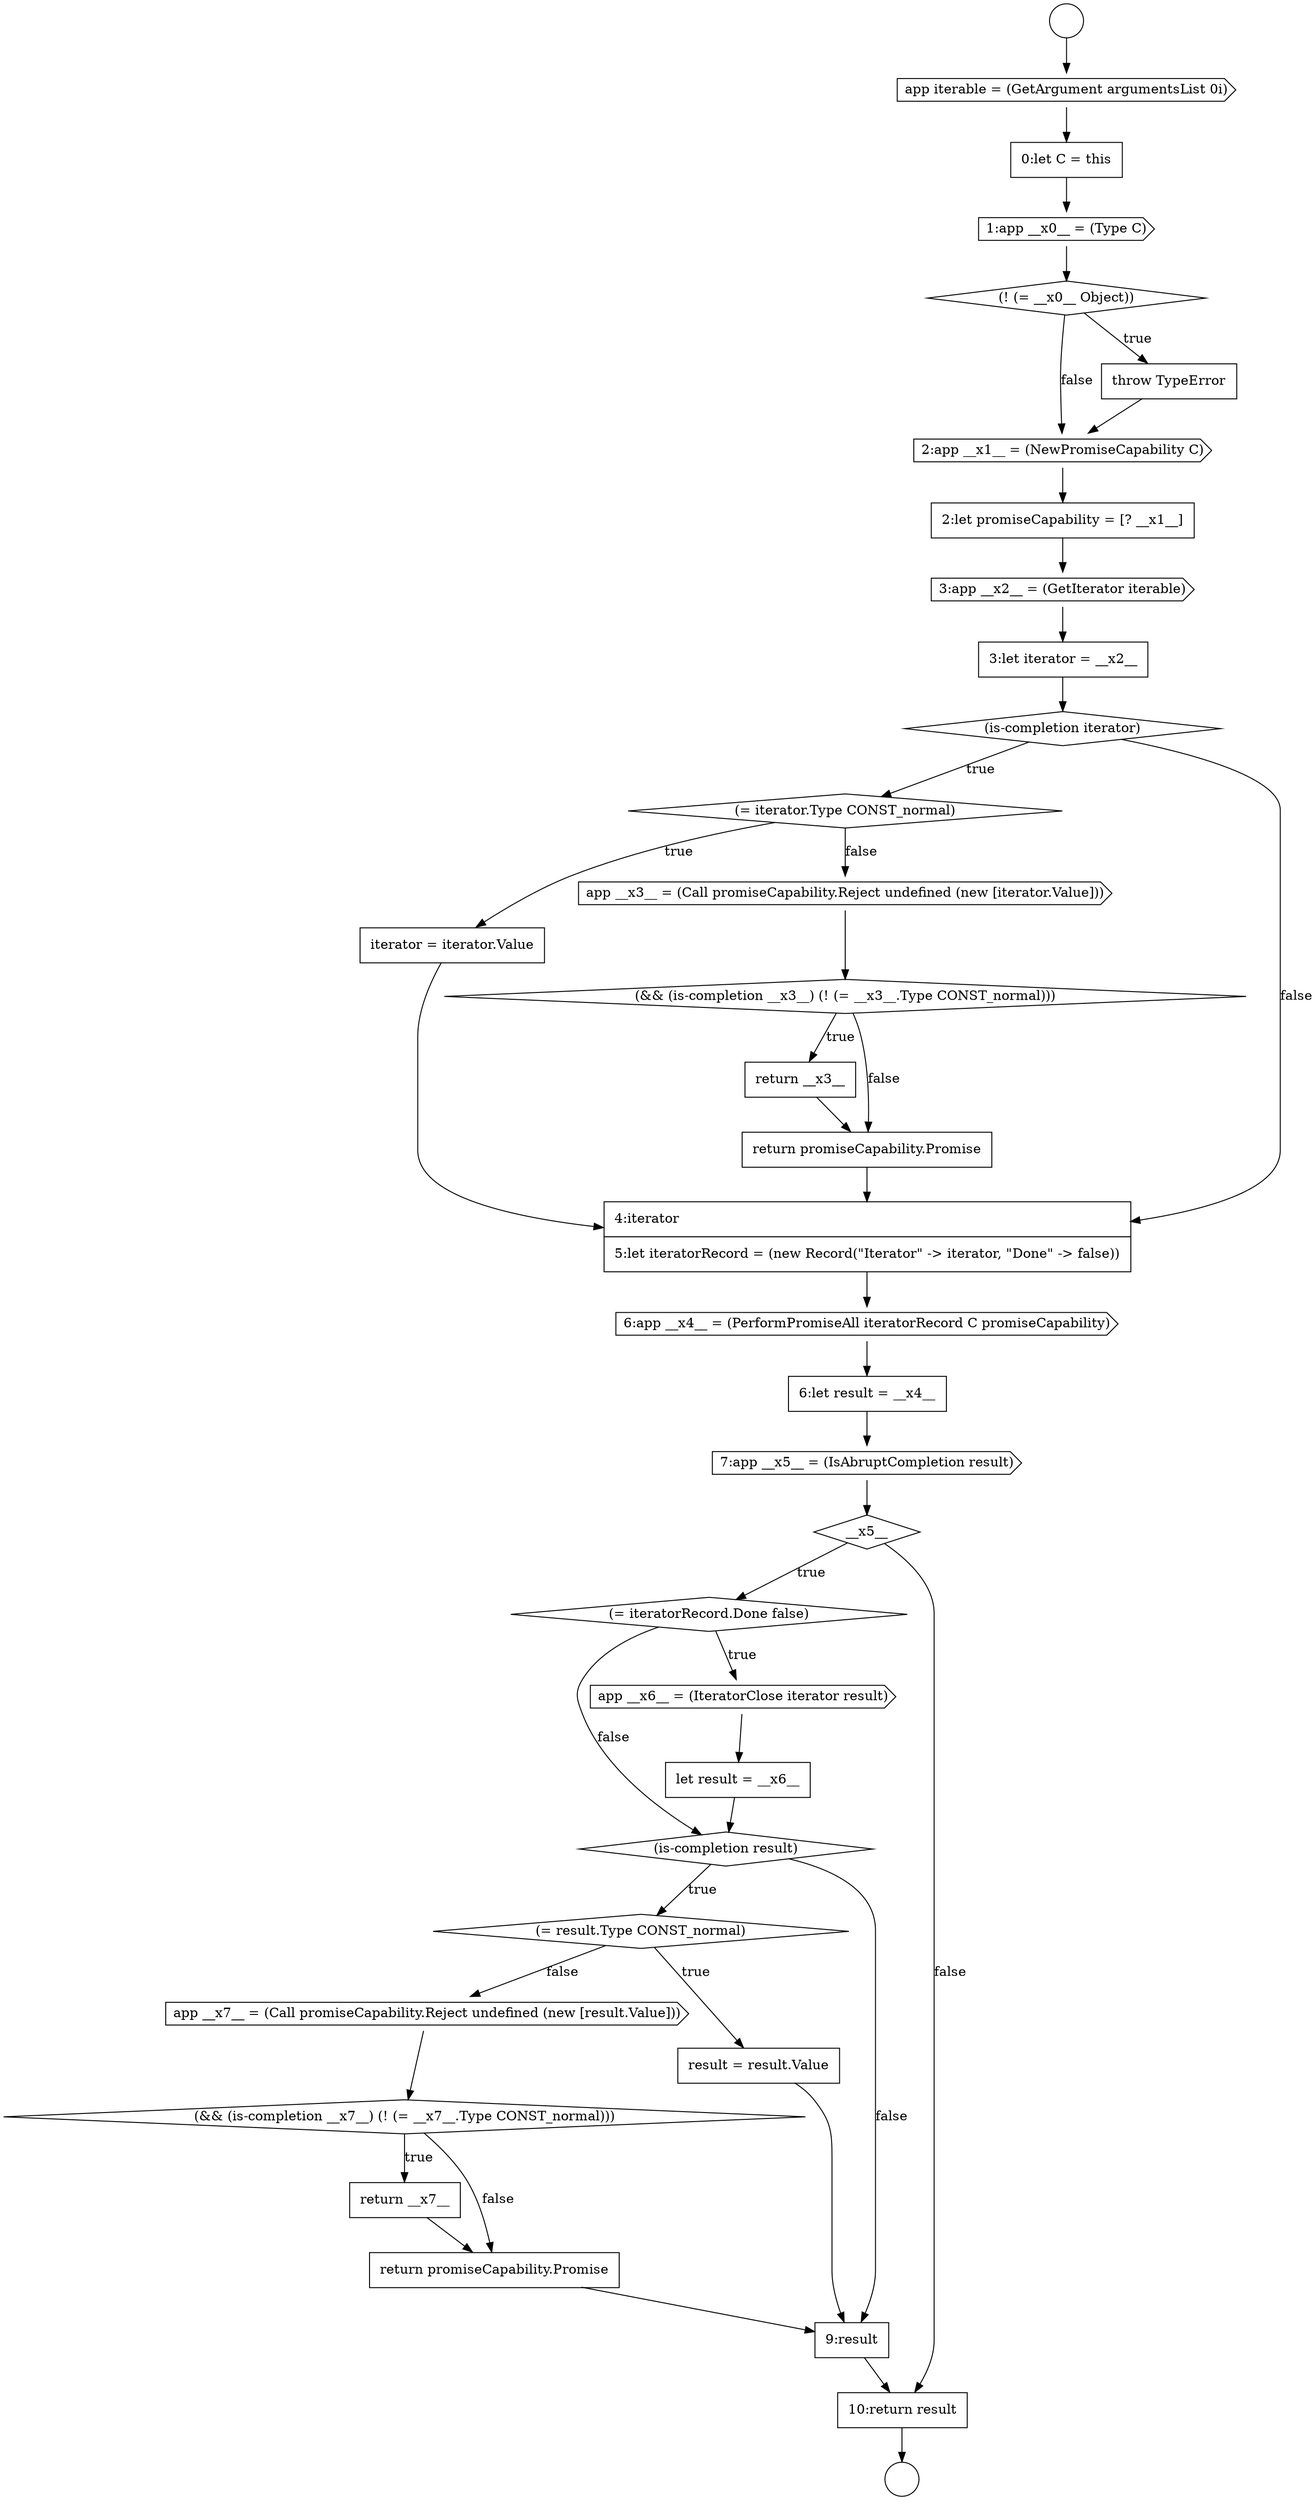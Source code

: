 digraph {
  node16533 [shape=cds, label=<<font color="black">app __x7__ = (Call promiseCapability.Reject undefined (new [result.Value]))</font>> color="black" fillcolor="white" style=filled]
  node16530 [shape=diamond, label=<<font color="black">(is-completion result)</font>> color="black" fillcolor="white" style=filled]
  node16534 [shape=diamond, label=<<font color="black">(&amp;&amp; (is-completion __x7__) (! (= __x7__.Type CONST_normal)))</font>> color="black" fillcolor="white" style=filled]
  node16516 [shape=diamond, label=<<font color="black">(= iterator.Type CONST_normal)</font>> color="black" fillcolor="white" style=filled]
  node16524 [shape=none, margin=0, label=<<font color="black">
    <table border="0" cellborder="1" cellspacing="0" cellpadding="10">
      <tr><td align="left">6:let result = __x4__</td></tr>
    </table>
  </font>> color="black" fillcolor="white" style=filled]
  node16509 [shape=diamond, label=<<font color="black">(! (= __x0__ Object))</font>> color="black" fillcolor="white" style=filled]
  node16505 [shape=circle label=" " color="black" fillcolor="white" style=filled]
  node16532 [shape=none, margin=0, label=<<font color="black">
    <table border="0" cellborder="1" cellspacing="0" cellpadding="10">
      <tr><td align="left">result = result.Value</td></tr>
    </table>
  </font>> color="black" fillcolor="white" style=filled]
  node16535 [shape=none, margin=0, label=<<font color="black">
    <table border="0" cellborder="1" cellspacing="0" cellpadding="10">
      <tr><td align="left">return __x7__</td></tr>
    </table>
  </font>> color="black" fillcolor="white" style=filled]
  node16517 [shape=none, margin=0, label=<<font color="black">
    <table border="0" cellborder="1" cellspacing="0" cellpadding="10">
      <tr><td align="left">iterator = iterator.Value</td></tr>
    </table>
  </font>> color="black" fillcolor="white" style=filled]
  node16531 [shape=diamond, label=<<font color="black">(= result.Type CONST_normal)</font>> color="black" fillcolor="white" style=filled]
  node16514 [shape=none, margin=0, label=<<font color="black">
    <table border="0" cellborder="1" cellspacing="0" cellpadding="10">
      <tr><td align="left">3:let iterator = __x2__</td></tr>
    </table>
  </font>> color="black" fillcolor="white" style=filled]
  node16507 [shape=none, margin=0, label=<<font color="black">
    <table border="0" cellborder="1" cellspacing="0" cellpadding="10">
      <tr><td align="left">0:let C = this</td></tr>
    </table>
  </font>> color="black" fillcolor="white" style=filled]
  node16526 [shape=diamond, label=<<font color="black">__x5__</font>> color="black" fillcolor="white" style=filled]
  node16511 [shape=cds, label=<<font color="black">2:app __x1__ = (NewPromiseCapability C)</font>> color="black" fillcolor="white" style=filled]
  node16522 [shape=none, margin=0, label=<<font color="black">
    <table border="0" cellborder="1" cellspacing="0" cellpadding="10">
      <tr><td align="left">4:iterator</td></tr>
      <tr><td align="left">5:let iteratorRecord = (new Record(&quot;Iterator&quot; -&gt; iterator, &quot;Done&quot; -&gt; false))</td></tr>
    </table>
  </font>> color="black" fillcolor="white" style=filled]
  node16513 [shape=cds, label=<<font color="black">3:app __x2__ = (GetIterator iterable)</font>> color="black" fillcolor="white" style=filled]
  node16520 [shape=none, margin=0, label=<<font color="black">
    <table border="0" cellborder="1" cellspacing="0" cellpadding="10">
      <tr><td align="left">return __x3__</td></tr>
    </table>
  </font>> color="black" fillcolor="white" style=filled]
  node16523 [shape=cds, label=<<font color="black">6:app __x4__ = (PerformPromiseAll iteratorRecord C promiseCapability)</font>> color="black" fillcolor="white" style=filled]
  node16508 [shape=cds, label=<<font color="black">1:app __x0__ = (Type C)</font>> color="black" fillcolor="white" style=filled]
  node16527 [shape=diamond, label=<<font color="black">(= iteratorRecord.Done false)</font>> color="black" fillcolor="white" style=filled]
  node16512 [shape=none, margin=0, label=<<font color="black">
    <table border="0" cellborder="1" cellspacing="0" cellpadding="10">
      <tr><td align="left">2:let promiseCapability = [? __x1__]</td></tr>
    </table>
  </font>> color="black" fillcolor="white" style=filled]
  node16529 [shape=none, margin=0, label=<<font color="black">
    <table border="0" cellborder="1" cellspacing="0" cellpadding="10">
      <tr><td align="left">let result = __x6__</td></tr>
    </table>
  </font>> color="black" fillcolor="white" style=filled]
  node16536 [shape=none, margin=0, label=<<font color="black">
    <table border="0" cellborder="1" cellspacing="0" cellpadding="10">
      <tr><td align="left">return promiseCapability.Promise</td></tr>
    </table>
  </font>> color="black" fillcolor="white" style=filled]
  node16519 [shape=diamond, label=<<font color="black">(&amp;&amp; (is-completion __x3__) (! (= __x3__.Type CONST_normal)))</font>> color="black" fillcolor="white" style=filled]
  node16504 [shape=circle label=" " color="black" fillcolor="white" style=filled]
  node16528 [shape=cds, label=<<font color="black">app __x6__ = (IteratorClose iterator result)</font>> color="black" fillcolor="white" style=filled]
  node16537 [shape=none, margin=0, label=<<font color="black">
    <table border="0" cellborder="1" cellspacing="0" cellpadding="10">
      <tr><td align="left">9:result</td></tr>
    </table>
  </font>> color="black" fillcolor="white" style=filled]
  node16515 [shape=diamond, label=<<font color="black">(is-completion iterator)</font>> color="black" fillcolor="white" style=filled]
  node16518 [shape=cds, label=<<font color="black">app __x3__ = (Call promiseCapability.Reject undefined (new [iterator.Value]))</font>> color="black" fillcolor="white" style=filled]
  node16538 [shape=none, margin=0, label=<<font color="black">
    <table border="0" cellborder="1" cellspacing="0" cellpadding="10">
      <tr><td align="left">10:return result</td></tr>
    </table>
  </font>> color="black" fillcolor="white" style=filled]
  node16525 [shape=cds, label=<<font color="black">7:app __x5__ = (IsAbruptCompletion result)</font>> color="black" fillcolor="white" style=filled]
  node16510 [shape=none, margin=0, label=<<font color="black">
    <table border="0" cellborder="1" cellspacing="0" cellpadding="10">
      <tr><td align="left">throw TypeError</td></tr>
    </table>
  </font>> color="black" fillcolor="white" style=filled]
  node16506 [shape=cds, label=<<font color="black">app iterable = (GetArgument argumentsList 0i)</font>> color="black" fillcolor="white" style=filled]
  node16521 [shape=none, margin=0, label=<<font color="black">
    <table border="0" cellborder="1" cellspacing="0" cellpadding="10">
      <tr><td align="left">return promiseCapability.Promise</td></tr>
    </table>
  </font>> color="black" fillcolor="white" style=filled]
  node16515 -> node16516 [label=<<font color="black">true</font>> color="black"]
  node16515 -> node16522 [label=<<font color="black">false</font>> color="black"]
  node16522 -> node16523 [ color="black"]
  node16538 -> node16505 [ color="black"]
  node16532 -> node16537 [ color="black"]
  node16523 -> node16524 [ color="black"]
  node16527 -> node16528 [label=<<font color="black">true</font>> color="black"]
  node16527 -> node16530 [label=<<font color="black">false</font>> color="black"]
  node16507 -> node16508 [ color="black"]
  node16514 -> node16515 [ color="black"]
  node16509 -> node16510 [label=<<font color="black">true</font>> color="black"]
  node16509 -> node16511 [label=<<font color="black">false</font>> color="black"]
  node16512 -> node16513 [ color="black"]
  node16526 -> node16527 [label=<<font color="black">true</font>> color="black"]
  node16526 -> node16538 [label=<<font color="black">false</font>> color="black"]
  node16524 -> node16525 [ color="black"]
  node16506 -> node16507 [ color="black"]
  node16508 -> node16509 [ color="black"]
  node16530 -> node16531 [label=<<font color="black">true</font>> color="black"]
  node16530 -> node16537 [label=<<font color="black">false</font>> color="black"]
  node16510 -> node16511 [ color="black"]
  node16525 -> node16526 [ color="black"]
  node16528 -> node16529 [ color="black"]
  node16520 -> node16521 [ color="black"]
  node16516 -> node16517 [label=<<font color="black">true</font>> color="black"]
  node16516 -> node16518 [label=<<font color="black">false</font>> color="black"]
  node16537 -> node16538 [ color="black"]
  node16519 -> node16520 [label=<<font color="black">true</font>> color="black"]
  node16519 -> node16521 [label=<<font color="black">false</font>> color="black"]
  node16536 -> node16537 [ color="black"]
  node16534 -> node16535 [label=<<font color="black">true</font>> color="black"]
  node16534 -> node16536 [label=<<font color="black">false</font>> color="black"]
  node16511 -> node16512 [ color="black"]
  node16518 -> node16519 [ color="black"]
  node16517 -> node16522 [ color="black"]
  node16533 -> node16534 [ color="black"]
  node16535 -> node16536 [ color="black"]
  node16531 -> node16532 [label=<<font color="black">true</font>> color="black"]
  node16531 -> node16533 [label=<<font color="black">false</font>> color="black"]
  node16513 -> node16514 [ color="black"]
  node16504 -> node16506 [ color="black"]
  node16521 -> node16522 [ color="black"]
  node16529 -> node16530 [ color="black"]
}
